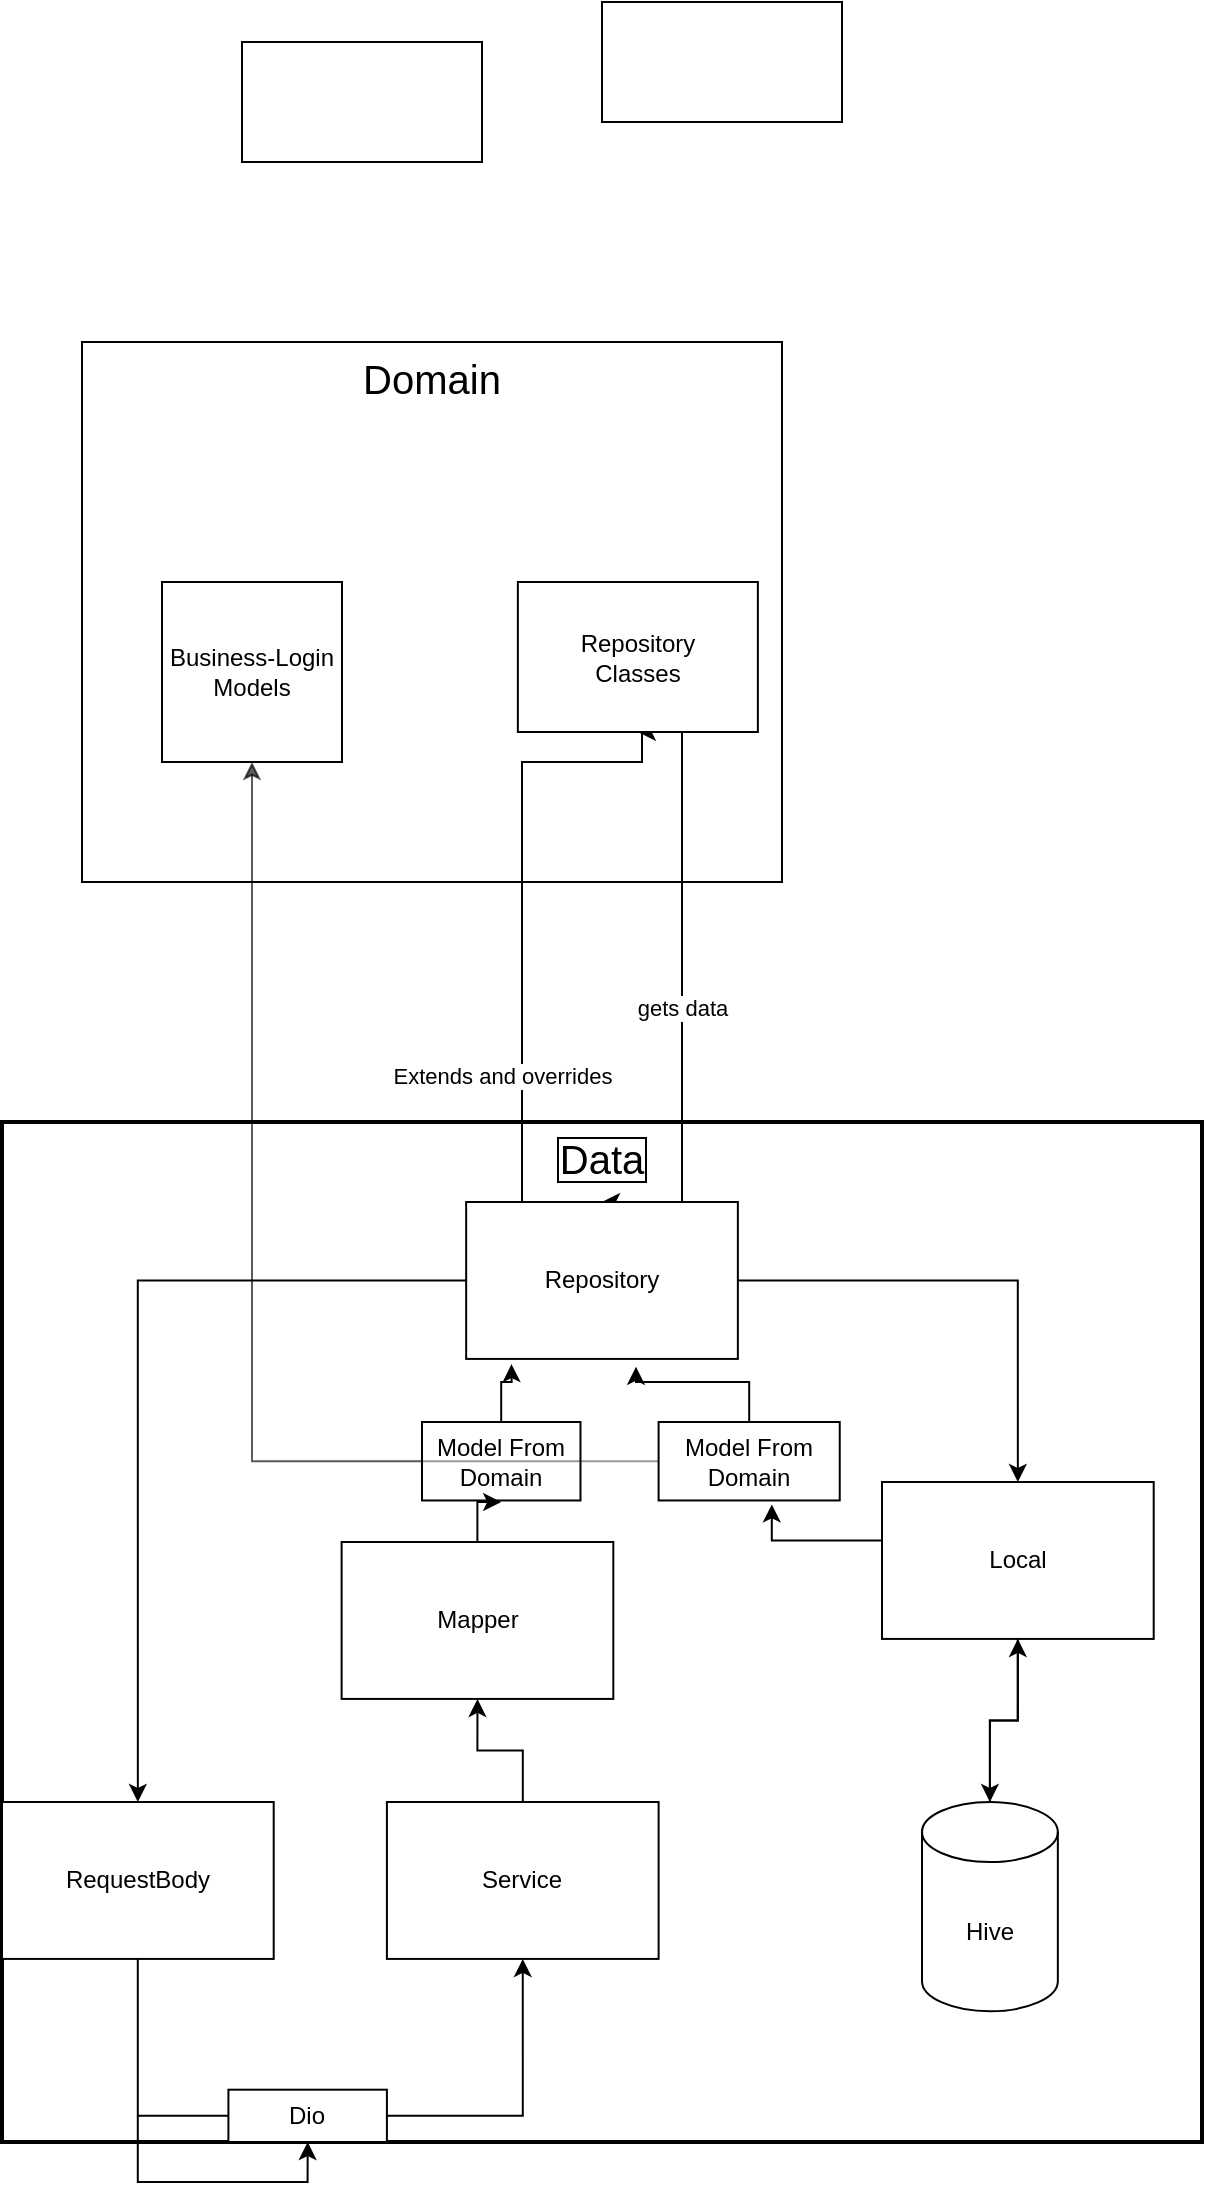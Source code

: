 <mxfile version="14.4.8" type="github">
  <diagram id="R2lEEEUBdFMjLlhIrx00" name="Page-1">
    <mxGraphModel dx="1426" dy="842" grid="1" gridSize="10" guides="1" tooltips="1" connect="1" arrows="1" fold="1" page="1" pageScale="1" pageWidth="850" pageHeight="1100" math="0" shadow="0" extFonts="Permanent Marker^https://fonts.googleapis.com/css?family=Permanent+Marker">
      <root>
        <mxCell id="0" />
        <mxCell id="1" parent="0" />
        <mxCell id="tY7C9ax6lJk8ADkUyfrm-13" value="" style="rounded=0;whiteSpace=wrap;html=1;" vertex="1" parent="1">
          <mxGeometry x="380" y="70" width="120" height="60" as="geometry" />
        </mxCell>
        <mxCell id="tY7C9ax6lJk8ADkUyfrm-15" value="" style="rounded=0;whiteSpace=wrap;html=1;" vertex="1" parent="1">
          <mxGeometry x="200" y="90" width="120" height="60" as="geometry" />
        </mxCell>
        <mxCell id="tY7C9ax6lJk8ADkUyfrm-35" value="gets data" style="edgeStyle=orthogonalEdgeStyle;rounded=0;orthogonalLoop=1;jettySize=auto;html=1;entryX=0.5;entryY=0;entryDx=0;entryDy=0;" edge="1" parent="1" source="tY7C9ax6lJk8ADkUyfrm-16" target="tY7C9ax6lJk8ADkUyfrm-1">
          <mxGeometry relative="1" as="geometry">
            <Array as="points">
              <mxPoint x="420" y="670" />
            </Array>
          </mxGeometry>
        </mxCell>
        <mxCell id="tY7C9ax6lJk8ADkUyfrm-31" value="Data" style="group;labelBorderColor=#000000;strokeColor=#000000;strokeWidth=2;fontSize=20;" vertex="1" connectable="0" parent="1">
          <mxGeometry x="80" y="630" width="600" height="510" as="geometry" />
        </mxCell>
        <mxCell id="tY7C9ax6lJk8ADkUyfrm-1" value="Repository" style="rounded=0;whiteSpace=wrap;html=1;" vertex="1" parent="tY7C9ax6lJk8ADkUyfrm-31">
          <mxGeometry x="232.08" y="40" width="135.849" height="78.462" as="geometry" />
        </mxCell>
        <mxCell id="tY7C9ax6lJk8ADkUyfrm-2" value="Mapper" style="rounded=0;whiteSpace=wrap;html=1;" vertex="1" parent="tY7C9ax6lJk8ADkUyfrm-31">
          <mxGeometry x="169.811" y="210" width="135.849" height="78.462" as="geometry" />
        </mxCell>
        <mxCell id="tY7C9ax6lJk8ADkUyfrm-11" style="edgeStyle=orthogonalEdgeStyle;rounded=0;orthogonalLoop=1;jettySize=auto;html=1;entryX=0.5;entryY=1;entryDx=0;entryDy=0;" edge="1" parent="tY7C9ax6lJk8ADkUyfrm-31" source="tY7C9ax6lJk8ADkUyfrm-3" target="tY7C9ax6lJk8ADkUyfrm-2">
          <mxGeometry relative="1" as="geometry" />
        </mxCell>
        <mxCell id="tY7C9ax6lJk8ADkUyfrm-3" value="Service" style="rounded=0;whiteSpace=wrap;html=1;" vertex="1" parent="tY7C9ax6lJk8ADkUyfrm-31">
          <mxGeometry x="192.453" y="340" width="135.849" height="78.462" as="geometry" />
        </mxCell>
        <mxCell id="tY7C9ax6lJk8ADkUyfrm-6" style="edgeStyle=orthogonalEdgeStyle;rounded=0;orthogonalLoop=1;jettySize=auto;html=1;entryX=0.5;entryY=1;entryDx=0;entryDy=0;" edge="1" parent="tY7C9ax6lJk8ADkUyfrm-31" source="tY7C9ax6lJk8ADkUyfrm-9" target="tY7C9ax6lJk8ADkUyfrm-3">
          <mxGeometry relative="1" as="geometry">
            <Array as="points">
              <mxPoint x="67.925" y="496.923" />
              <mxPoint x="260.377" y="496.923" />
            </Array>
          </mxGeometry>
        </mxCell>
        <mxCell id="tY7C9ax6lJk8ADkUyfrm-4" value="RequestBody" style="rounded=0;whiteSpace=wrap;html=1;" vertex="1" parent="tY7C9ax6lJk8ADkUyfrm-31">
          <mxGeometry y="340" width="135.849" height="78.462" as="geometry" />
        </mxCell>
        <mxCell id="tY7C9ax6lJk8ADkUyfrm-5" style="edgeStyle=orthogonalEdgeStyle;rounded=0;orthogonalLoop=1;jettySize=auto;html=1;entryX=0.5;entryY=0;entryDx=0;entryDy=0;" edge="1" parent="tY7C9ax6lJk8ADkUyfrm-31" source="tY7C9ax6lJk8ADkUyfrm-1" target="tY7C9ax6lJk8ADkUyfrm-4">
          <mxGeometry relative="1" as="geometry" />
        </mxCell>
        <mxCell id="tY7C9ax6lJk8ADkUyfrm-9" value="Dio" style="rounded=0;whiteSpace=wrap;html=1;" vertex="1" parent="tY7C9ax6lJk8ADkUyfrm-31">
          <mxGeometry x="113.208" y="483.846" width="79.245" height="26.154" as="geometry" />
        </mxCell>
        <mxCell id="tY7C9ax6lJk8ADkUyfrm-10" style="edgeStyle=orthogonalEdgeStyle;rounded=0;orthogonalLoop=1;jettySize=auto;html=1;entryX=0.5;entryY=1;entryDx=0;entryDy=0;" edge="1" parent="tY7C9ax6lJk8ADkUyfrm-31" source="tY7C9ax6lJk8ADkUyfrm-4" target="tY7C9ax6lJk8ADkUyfrm-9">
          <mxGeometry relative="1" as="geometry">
            <mxPoint x="67.925" y="418.462" as="sourcePoint" />
            <mxPoint x="260.377" y="418.462" as="targetPoint" />
            <Array as="points" />
          </mxGeometry>
        </mxCell>
        <mxCell id="tY7C9ax6lJk8ADkUyfrm-29" style="edgeStyle=orthogonalEdgeStyle;rounded=0;orthogonalLoop=1;jettySize=auto;html=1;entryX=0.625;entryY=1.05;entryDx=0;entryDy=0;entryPerimeter=0;" edge="1" parent="tY7C9ax6lJk8ADkUyfrm-31" source="tY7C9ax6lJk8ADkUyfrm-28" target="tY7C9ax6lJk8ADkUyfrm-1">
          <mxGeometry relative="1" as="geometry" />
        </mxCell>
        <mxCell id="tY7C9ax6lJk8ADkUyfrm-17" value="Local" style="rounded=0;whiteSpace=wrap;html=1;" vertex="1" parent="tY7C9ax6lJk8ADkUyfrm-31">
          <mxGeometry x="440.001" y="180" width="135.849" height="78.462" as="geometry" />
        </mxCell>
        <mxCell id="tY7C9ax6lJk8ADkUyfrm-22" style="edgeStyle=orthogonalEdgeStyle;rounded=0;orthogonalLoop=1;jettySize=auto;html=1;entryX=0.5;entryY=0;entryDx=0;entryDy=0;" edge="1" parent="tY7C9ax6lJk8ADkUyfrm-31" source="tY7C9ax6lJk8ADkUyfrm-1" target="tY7C9ax6lJk8ADkUyfrm-17">
          <mxGeometry relative="1" as="geometry" />
        </mxCell>
        <mxCell id="tY7C9ax6lJk8ADkUyfrm-21" style="edgeStyle=orthogonalEdgeStyle;rounded=0;orthogonalLoop=1;jettySize=auto;html=1;entryX=0.167;entryY=1.033;entryDx=0;entryDy=0;entryPerimeter=0;" edge="1" parent="tY7C9ax6lJk8ADkUyfrm-31" source="tY7C9ax6lJk8ADkUyfrm-18" target="tY7C9ax6lJk8ADkUyfrm-1">
          <mxGeometry relative="1" as="geometry" />
        </mxCell>
        <mxCell id="tY7C9ax6lJk8ADkUyfrm-18" value="Model From Domain" style="rounded=0;whiteSpace=wrap;html=1;direction=west;" vertex="1" parent="tY7C9ax6lJk8ADkUyfrm-31">
          <mxGeometry x="210.003" y="149.997" width="79.245" height="39.231" as="geometry" />
        </mxCell>
        <mxCell id="tY7C9ax6lJk8ADkUyfrm-19" style="edgeStyle=orthogonalEdgeStyle;rounded=0;orthogonalLoop=1;jettySize=auto;html=1;entryX=0.5;entryY=0;entryDx=0;entryDy=0;" edge="1" parent="tY7C9ax6lJk8ADkUyfrm-31" source="tY7C9ax6lJk8ADkUyfrm-2" target="tY7C9ax6lJk8ADkUyfrm-18">
          <mxGeometry relative="1" as="geometry" />
        </mxCell>
        <mxCell id="tY7C9ax6lJk8ADkUyfrm-27" style="edgeStyle=orthogonalEdgeStyle;rounded=0;orthogonalLoop=1;jettySize=auto;html=1;entryX=0.5;entryY=1;entryDx=0;entryDy=0;" edge="1" parent="tY7C9ax6lJk8ADkUyfrm-31" source="tY7C9ax6lJk8ADkUyfrm-23" target="tY7C9ax6lJk8ADkUyfrm-17">
          <mxGeometry relative="1" as="geometry" />
        </mxCell>
        <mxCell id="tY7C9ax6lJk8ADkUyfrm-23" value="Hive" style="shape=cylinder3;whiteSpace=wrap;html=1;boundedLbl=1;backgroundOutline=1;size=15;" vertex="1" parent="tY7C9ax6lJk8ADkUyfrm-31">
          <mxGeometry x="460.002" y="340" width="67.925" height="104.615" as="geometry" />
        </mxCell>
        <mxCell id="tY7C9ax6lJk8ADkUyfrm-28" value="Model From Domain" style="rounded=0;whiteSpace=wrap;html=1;" vertex="1" parent="tY7C9ax6lJk8ADkUyfrm-31">
          <mxGeometry x="328.302" y="149.999" width="90.566" height="39.231" as="geometry" />
        </mxCell>
        <mxCell id="tY7C9ax6lJk8ADkUyfrm-30" style="edgeStyle=orthogonalEdgeStyle;rounded=0;orthogonalLoop=1;jettySize=auto;html=1;entryX=0.625;entryY=1.05;entryDx=0;entryDy=0;entryPerimeter=0;" edge="1" parent="tY7C9ax6lJk8ADkUyfrm-31" source="tY7C9ax6lJk8ADkUyfrm-17" target="tY7C9ax6lJk8ADkUyfrm-28">
          <mxGeometry relative="1" as="geometry">
            <mxPoint x="464.151" y="209.231" as="sourcePoint" />
            <mxPoint x="379.245" y="82.385" as="targetPoint" />
            <Array as="points">
              <mxPoint x="384.906" y="209.231" />
            </Array>
          </mxGeometry>
        </mxCell>
        <mxCell id="tY7C9ax6lJk8ADkUyfrm-25" style="edgeStyle=orthogonalEdgeStyle;rounded=0;orthogonalLoop=1;jettySize=auto;html=1;" edge="1" parent="tY7C9ax6lJk8ADkUyfrm-31" source="tY7C9ax6lJk8ADkUyfrm-17" target="tY7C9ax6lJk8ADkUyfrm-23">
          <mxGeometry relative="1" as="geometry" />
        </mxCell>
        <mxCell id="tY7C9ax6lJk8ADkUyfrm-32" style="edgeStyle=orthogonalEdgeStyle;rounded=0;orthogonalLoop=1;jettySize=auto;html=1;opacity=40;" edge="1" parent="1" source="tY7C9ax6lJk8ADkUyfrm-18" target="tY7C9ax6lJk8ADkUyfrm-14">
          <mxGeometry relative="1" as="geometry" />
        </mxCell>
        <mxCell id="tY7C9ax6lJk8ADkUyfrm-33" style="edgeStyle=orthogonalEdgeStyle;rounded=0;orthogonalLoop=1;jettySize=auto;html=1;entryX=0.5;entryY=1;entryDx=0;entryDy=0;opacity=40;" edge="1" parent="1" source="tY7C9ax6lJk8ADkUyfrm-28" target="tY7C9ax6lJk8ADkUyfrm-14">
          <mxGeometry relative="1" as="geometry" />
        </mxCell>
        <mxCell id="tY7C9ax6lJk8ADkUyfrm-34" value="Extends and overrides" style="edgeStyle=orthogonalEdgeStyle;rounded=0;orthogonalLoop=1;jettySize=auto;html=1;entryX=0.5;entryY=1;entryDx=0;entryDy=0;" edge="1" parent="1" source="tY7C9ax6lJk8ADkUyfrm-1" target="tY7C9ax6lJk8ADkUyfrm-16">
          <mxGeometry x="-0.571" y="10" relative="1" as="geometry">
            <Array as="points">
              <mxPoint x="340" y="450" />
              <mxPoint x="400" y="450" />
            </Array>
            <mxPoint as="offset" />
          </mxGeometry>
        </mxCell>
        <mxCell id="tY7C9ax6lJk8ADkUyfrm-36" value="Domain" style="group;fontSize=20;strokeColor=#000000;" vertex="1" connectable="0" parent="1">
          <mxGeometry x="120" y="240" width="350" height="270" as="geometry" />
        </mxCell>
        <mxCell id="tY7C9ax6lJk8ADkUyfrm-14" value="Business-Login Models" style="rounded=0;whiteSpace=wrap;html=1;" vertex="1" parent="tY7C9ax6lJk8ADkUyfrm-36">
          <mxGeometry x="40" y="120" width="90" height="90" as="geometry" />
        </mxCell>
        <mxCell id="tY7C9ax6lJk8ADkUyfrm-16" value="Repository&lt;br&gt;Classes" style="rounded=0;whiteSpace=wrap;html=1;" vertex="1" parent="tY7C9ax6lJk8ADkUyfrm-36">
          <mxGeometry x="217.93" y="120" width="120" height="75" as="geometry" />
        </mxCell>
      </root>
    </mxGraphModel>
  </diagram>
</mxfile>
